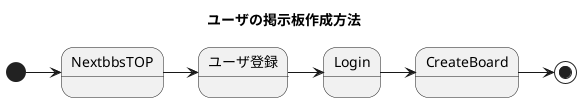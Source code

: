 

@startuml
title ユーザの掲示板作成方法

state "NextbbsTOP" as TOP
state "ユーザ登録" as Register
state Login

[*] -> TOP
TOP -> Register
Register -> Login
Login -> CreateBoard

CreateBoard -> [*]

@enduml